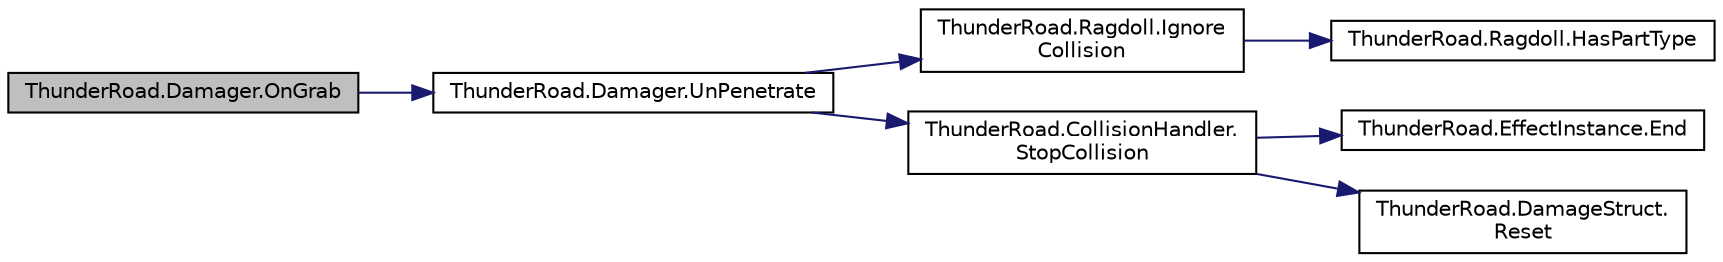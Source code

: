 digraph "ThunderRoad.Damager.OnGrab"
{
 // LATEX_PDF_SIZE
  edge [fontname="Helvetica",fontsize="10",labelfontname="Helvetica",labelfontsize="10"];
  node [fontname="Helvetica",fontsize="10",shape=record];
  rankdir="LR";
  Node1 [label="ThunderRoad.Damager.OnGrab",height=0.2,width=0.4,color="black", fillcolor="grey75", style="filled", fontcolor="black",tooltip="Called when [grab]."];
  Node1 -> Node2 [color="midnightblue",fontsize="10",style="solid",fontname="Helvetica"];
  Node2 [label="ThunderRoad.Damager.UnPenetrate",height=0.2,width=0.4,color="black", fillcolor="white", style="filled",URL="$class_thunder_road_1_1_damager.html#a9833200091ec2bbe4733cabf37fc19ae",tooltip="Uns the penetrate."];
  Node2 -> Node3 [color="midnightblue",fontsize="10",style="solid",fontname="Helvetica"];
  Node3 [label="ThunderRoad.Ragdoll.Ignore\lCollision",height=0.2,width=0.4,color="black", fillcolor="white", style="filled",URL="$class_thunder_road_1_1_ragdoll.html#a3429b1cdefa48b676118205483ad9406",tooltip="Ignores the collision."];
  Node3 -> Node4 [color="midnightblue",fontsize="10",style="solid",fontname="Helvetica"];
  Node4 [label="ThunderRoad.Ragdoll.HasPartType",height=0.2,width=0.4,color="black", fillcolor="white", style="filled",URL="$class_thunder_road_1_1_ragdoll.html#a8bf62a566d0502f63a0933c47d747d78",tooltip="Determines whether [has part type] [the specified part types]."];
  Node2 -> Node5 [color="midnightblue",fontsize="10",style="solid",fontname="Helvetica"];
  Node5 [label="ThunderRoad.CollisionHandler.\lStopCollision",height=0.2,width=0.4,color="black", fillcolor="white", style="filled",URL="$class_thunder_road_1_1_collision_handler.html#a5945ff101996a286d52c439d236f1c04",tooltip="Stops the collision."];
  Node5 -> Node6 [color="midnightblue",fontsize="10",style="solid",fontname="Helvetica"];
  Node6 [label="ThunderRoad.EffectInstance.End",height=0.2,width=0.4,color="black", fillcolor="white", style="filled",URL="$class_thunder_road_1_1_effect_instance.html#a2145ac61404303ad31bfda14880e77e5",tooltip="Ends the specified loop only."];
  Node5 -> Node7 [color="midnightblue",fontsize="10",style="solid",fontname="Helvetica"];
  Node7 [label="ThunderRoad.DamageStruct.\lReset",height=0.2,width=0.4,color="black", fillcolor="white", style="filled",URL="$struct_thunder_road_1_1_damage_struct.html#a187a874ad222f6753b0eddc8eb93f4c9",tooltip="Resets this instance."];
}
